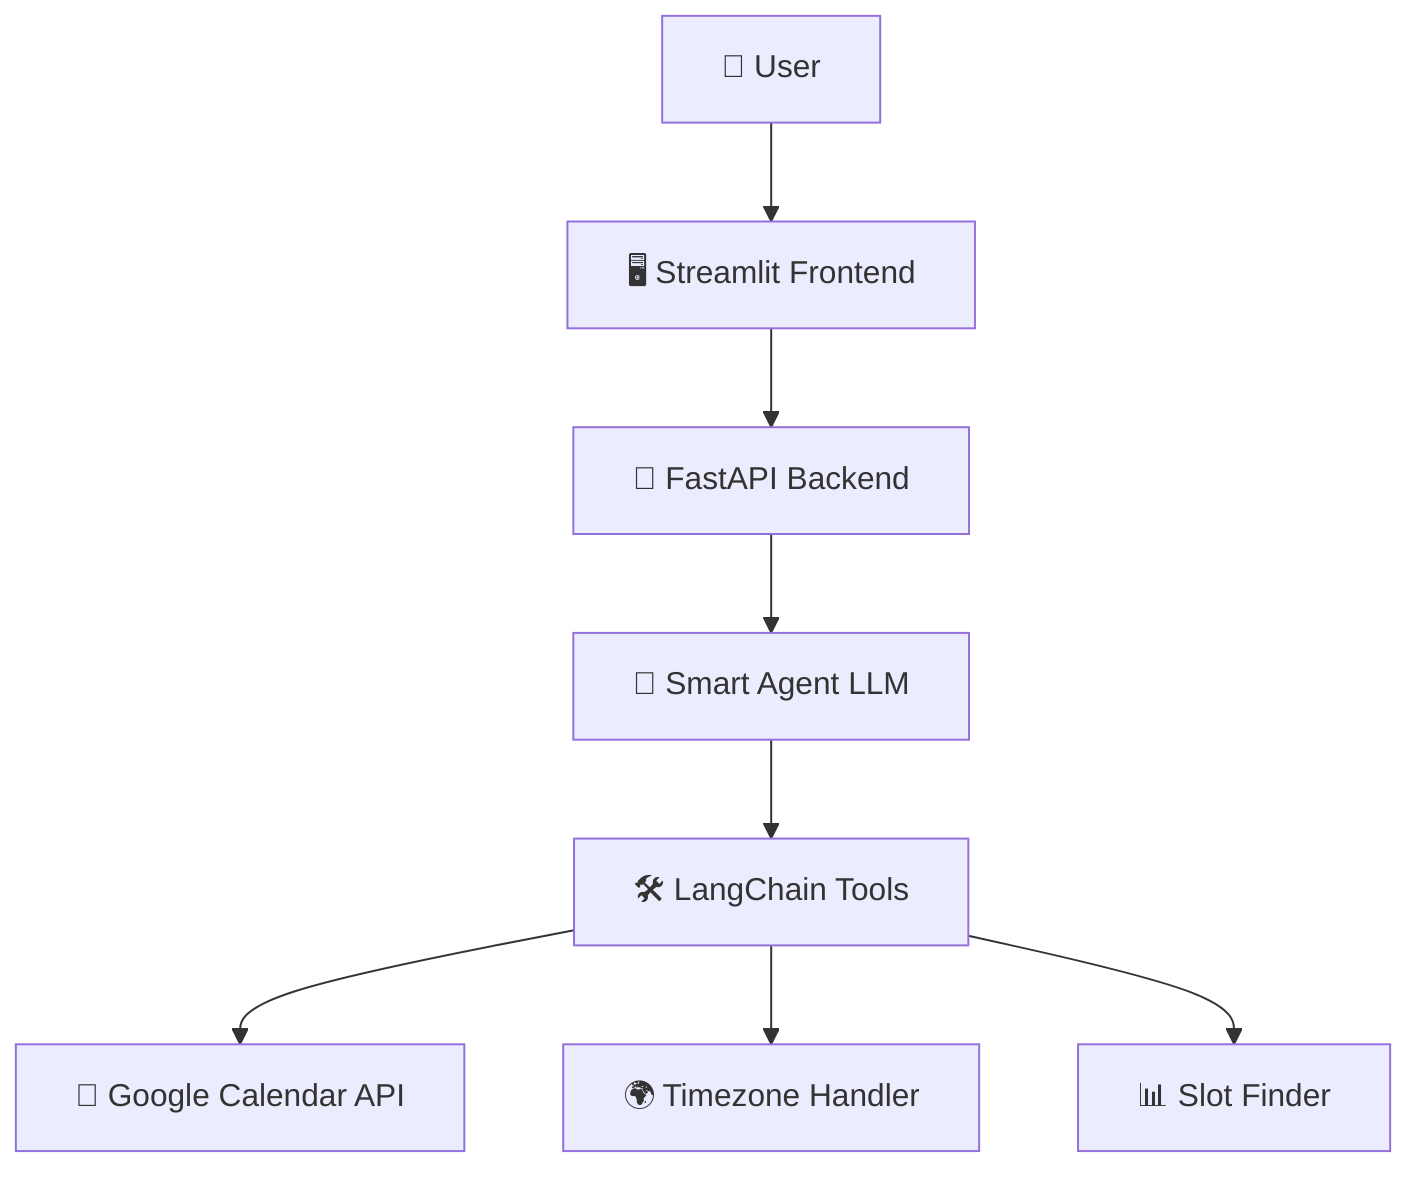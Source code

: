 graph TB
    A[👤 User] --> B[🖥️ Streamlit Frontend]
    B --> C[🔗 FastAPI Backend]
    C --> D[🧠 Smart Agent LLM]
    D --> E[🛠️ LangChain Tools]
    E --> F[📅 Google Calendar API]
    E --> G[🌍 Timezone Handler]
    E --> H[📊 Slot Finder]
